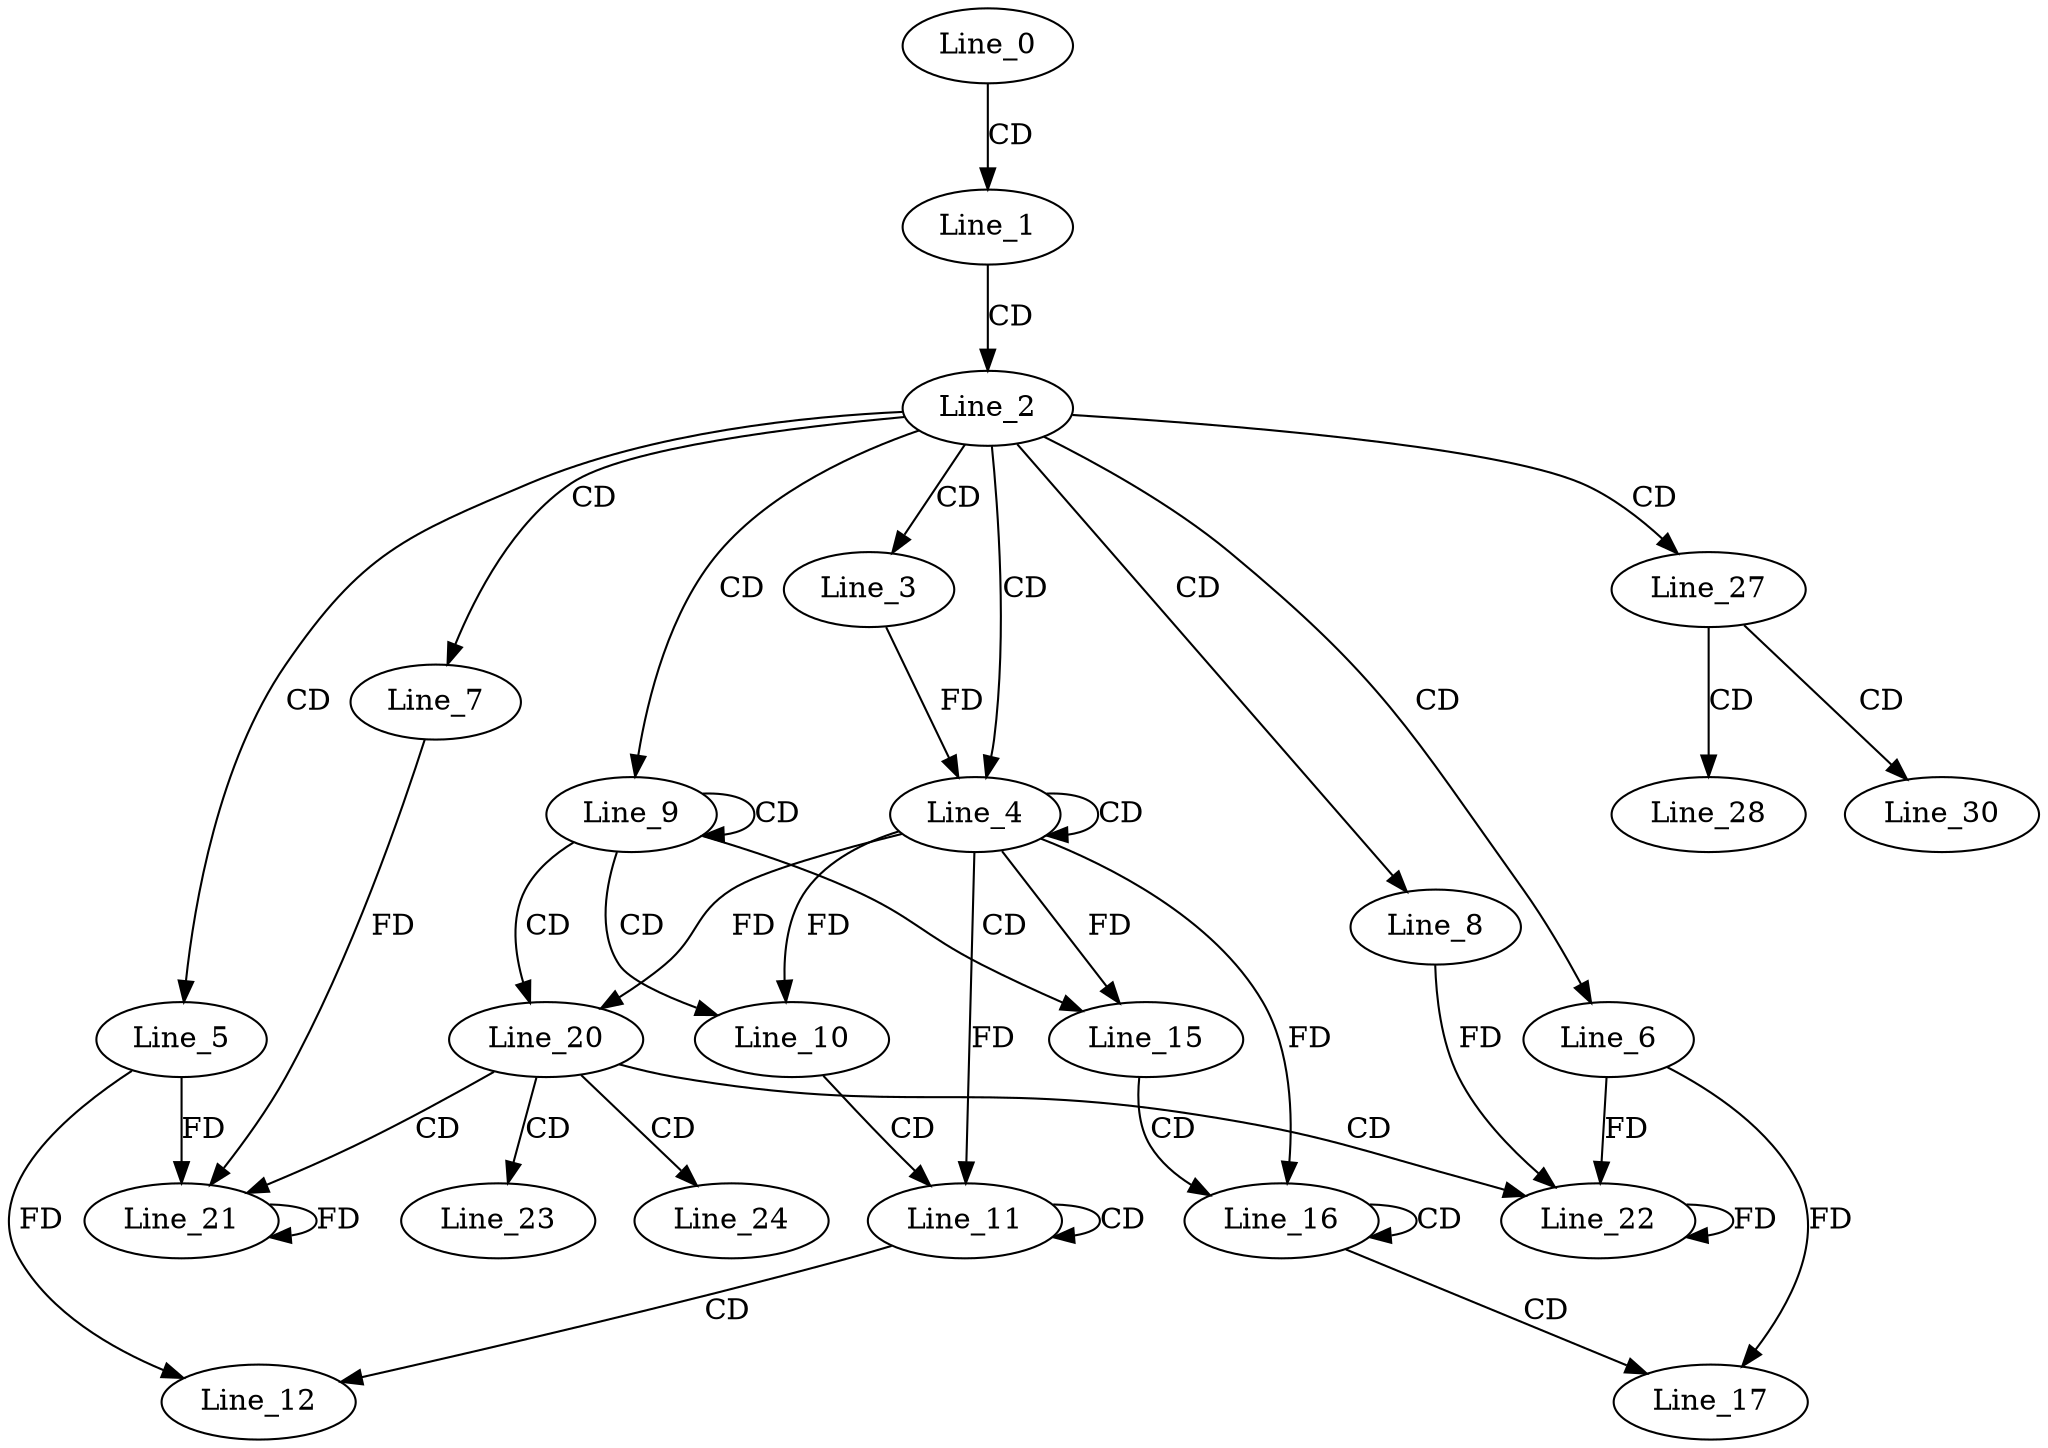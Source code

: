 digraph G {
  Line_0;
  Line_1;
  Line_2;
  Line_3;
  Line_4;
  Line_4;
  Line_5;
  Line_6;
  Line_7;
  Line_8;
  Line_9;
  Line_10;
  Line_11;
  Line_12;
  Line_15;
  Line_16;
  Line_17;
  Line_20;
  Line_21;
  Line_22;
  Line_23;
  Line_24;
  Line_27;
  Line_28;
  Line_30;
  Line_0 -> Line_1 [ label="CD" ];
  Line_1 -> Line_2 [ label="CD" ];
  Line_2 -> Line_3 [ label="CD" ];
  Line_2 -> Line_4 [ label="CD" ];
  Line_4 -> Line_4 [ label="CD" ];
  Line_3 -> Line_4 [ label="FD" ];
  Line_2 -> Line_5 [ label="CD" ];
  Line_2 -> Line_6 [ label="CD" ];
  Line_2 -> Line_7 [ label="CD" ];
  Line_2 -> Line_8 [ label="CD" ];
  Line_2 -> Line_9 [ label="CD" ];
  Line_9 -> Line_9 [ label="CD" ];
  Line_9 -> Line_10 [ label="CD" ];
  Line_4 -> Line_10 [ label="FD" ];
  Line_10 -> Line_11 [ label="CD" ];
  Line_11 -> Line_11 [ label="CD" ];
  Line_4 -> Line_11 [ label="FD" ];
  Line_11 -> Line_12 [ label="CD" ];
  Line_5 -> Line_12 [ label="FD" ];
  Line_9 -> Line_15 [ label="CD" ];
  Line_4 -> Line_15 [ label="FD" ];
  Line_15 -> Line_16 [ label="CD" ];
  Line_16 -> Line_16 [ label="CD" ];
  Line_4 -> Line_16 [ label="FD" ];
  Line_16 -> Line_17 [ label="CD" ];
  Line_6 -> Line_17 [ label="FD" ];
  Line_9 -> Line_20 [ label="CD" ];
  Line_4 -> Line_20 [ label="FD" ];
  Line_20 -> Line_21 [ label="CD" ];
  Line_21 -> Line_21 [ label="FD" ];
  Line_7 -> Line_21 [ label="FD" ];
  Line_5 -> Line_21 [ label="FD" ];
  Line_20 -> Line_22 [ label="CD" ];
  Line_22 -> Line_22 [ label="FD" ];
  Line_8 -> Line_22 [ label="FD" ];
  Line_6 -> Line_22 [ label="FD" ];
  Line_20 -> Line_23 [ label="CD" ];
  Line_20 -> Line_24 [ label="CD" ];
  Line_2 -> Line_27 [ label="CD" ];
  Line_27 -> Line_28 [ label="CD" ];
  Line_27 -> Line_30 [ label="CD" ];
}
